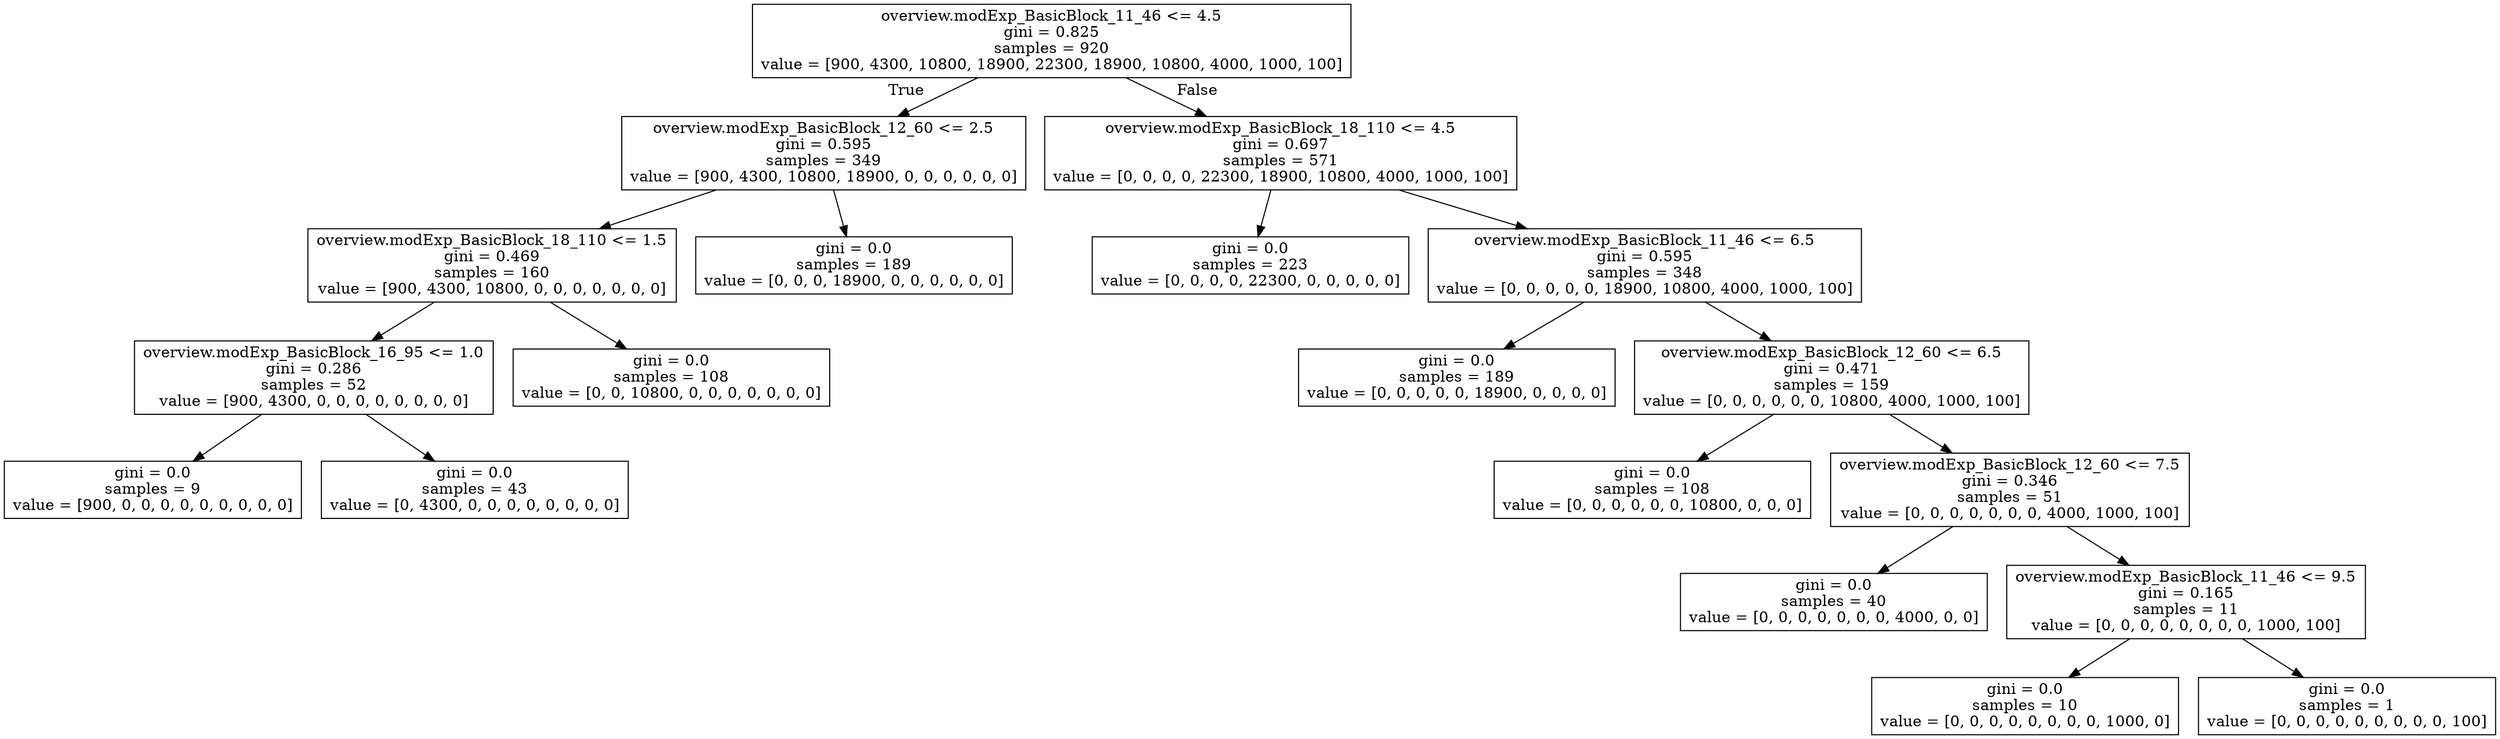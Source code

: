 digraph Tree {
node [shape=box] ;
0 [label="overview.modExp_BasicBlock_11_46 <= 4.5\ngini = 0.825\nsamples = 920\nvalue = [900, 4300, 10800, 18900, 22300, 18900, 10800, 4000, 1000, 100]"] ;
1 [label="overview.modExp_BasicBlock_12_60 <= 2.5\ngini = 0.595\nsamples = 349\nvalue = [900, 4300, 10800, 18900, 0, 0, 0, 0, 0, 0]"] ;
0 -> 1 [labeldistance=2.5, labelangle=45, headlabel="True"] ;
2 [label="overview.modExp_BasicBlock_18_110 <= 1.5\ngini = 0.469\nsamples = 160\nvalue = [900, 4300, 10800, 0, 0, 0, 0, 0, 0, 0]"] ;
1 -> 2 ;
3 [label="overview.modExp_BasicBlock_16_95 <= 1.0\ngini = 0.286\nsamples = 52\nvalue = [900, 4300, 0, 0, 0, 0, 0, 0, 0, 0]"] ;
2 -> 3 ;
4 [label="gini = 0.0\nsamples = 9\nvalue = [900, 0, 0, 0, 0, 0, 0, 0, 0, 0]"] ;
3 -> 4 ;
5 [label="gini = 0.0\nsamples = 43\nvalue = [0, 4300, 0, 0, 0, 0, 0, 0, 0, 0]"] ;
3 -> 5 ;
6 [label="gini = 0.0\nsamples = 108\nvalue = [0, 0, 10800, 0, 0, 0, 0, 0, 0, 0]"] ;
2 -> 6 ;
7 [label="gini = 0.0\nsamples = 189\nvalue = [0, 0, 0, 18900, 0, 0, 0, 0, 0, 0]"] ;
1 -> 7 ;
8 [label="overview.modExp_BasicBlock_18_110 <= 4.5\ngini = 0.697\nsamples = 571\nvalue = [0, 0, 0, 0, 22300, 18900, 10800, 4000, 1000, 100]"] ;
0 -> 8 [labeldistance=2.5, labelangle=-45, headlabel="False"] ;
9 [label="gini = 0.0\nsamples = 223\nvalue = [0, 0, 0, 0, 22300, 0, 0, 0, 0, 0]"] ;
8 -> 9 ;
10 [label="overview.modExp_BasicBlock_11_46 <= 6.5\ngini = 0.595\nsamples = 348\nvalue = [0, 0, 0, 0, 0, 18900, 10800, 4000, 1000, 100]"] ;
8 -> 10 ;
11 [label="gini = 0.0\nsamples = 189\nvalue = [0, 0, 0, 0, 0, 18900, 0, 0, 0, 0]"] ;
10 -> 11 ;
12 [label="overview.modExp_BasicBlock_12_60 <= 6.5\ngini = 0.471\nsamples = 159\nvalue = [0, 0, 0, 0, 0, 0, 10800, 4000, 1000, 100]"] ;
10 -> 12 ;
13 [label="gini = 0.0\nsamples = 108\nvalue = [0, 0, 0, 0, 0, 0, 10800, 0, 0, 0]"] ;
12 -> 13 ;
14 [label="overview.modExp_BasicBlock_12_60 <= 7.5\ngini = 0.346\nsamples = 51\nvalue = [0, 0, 0, 0, 0, 0, 0, 4000, 1000, 100]"] ;
12 -> 14 ;
15 [label="gini = 0.0\nsamples = 40\nvalue = [0, 0, 0, 0, 0, 0, 0, 4000, 0, 0]"] ;
14 -> 15 ;
16 [label="overview.modExp_BasicBlock_11_46 <= 9.5\ngini = 0.165\nsamples = 11\nvalue = [0, 0, 0, 0, 0, 0, 0, 0, 1000, 100]"] ;
14 -> 16 ;
17 [label="gini = 0.0\nsamples = 10\nvalue = [0, 0, 0, 0, 0, 0, 0, 0, 1000, 0]"] ;
16 -> 17 ;
18 [label="gini = 0.0\nsamples = 1\nvalue = [0, 0, 0, 0, 0, 0, 0, 0, 0, 100]"] ;
16 -> 18 ;
}